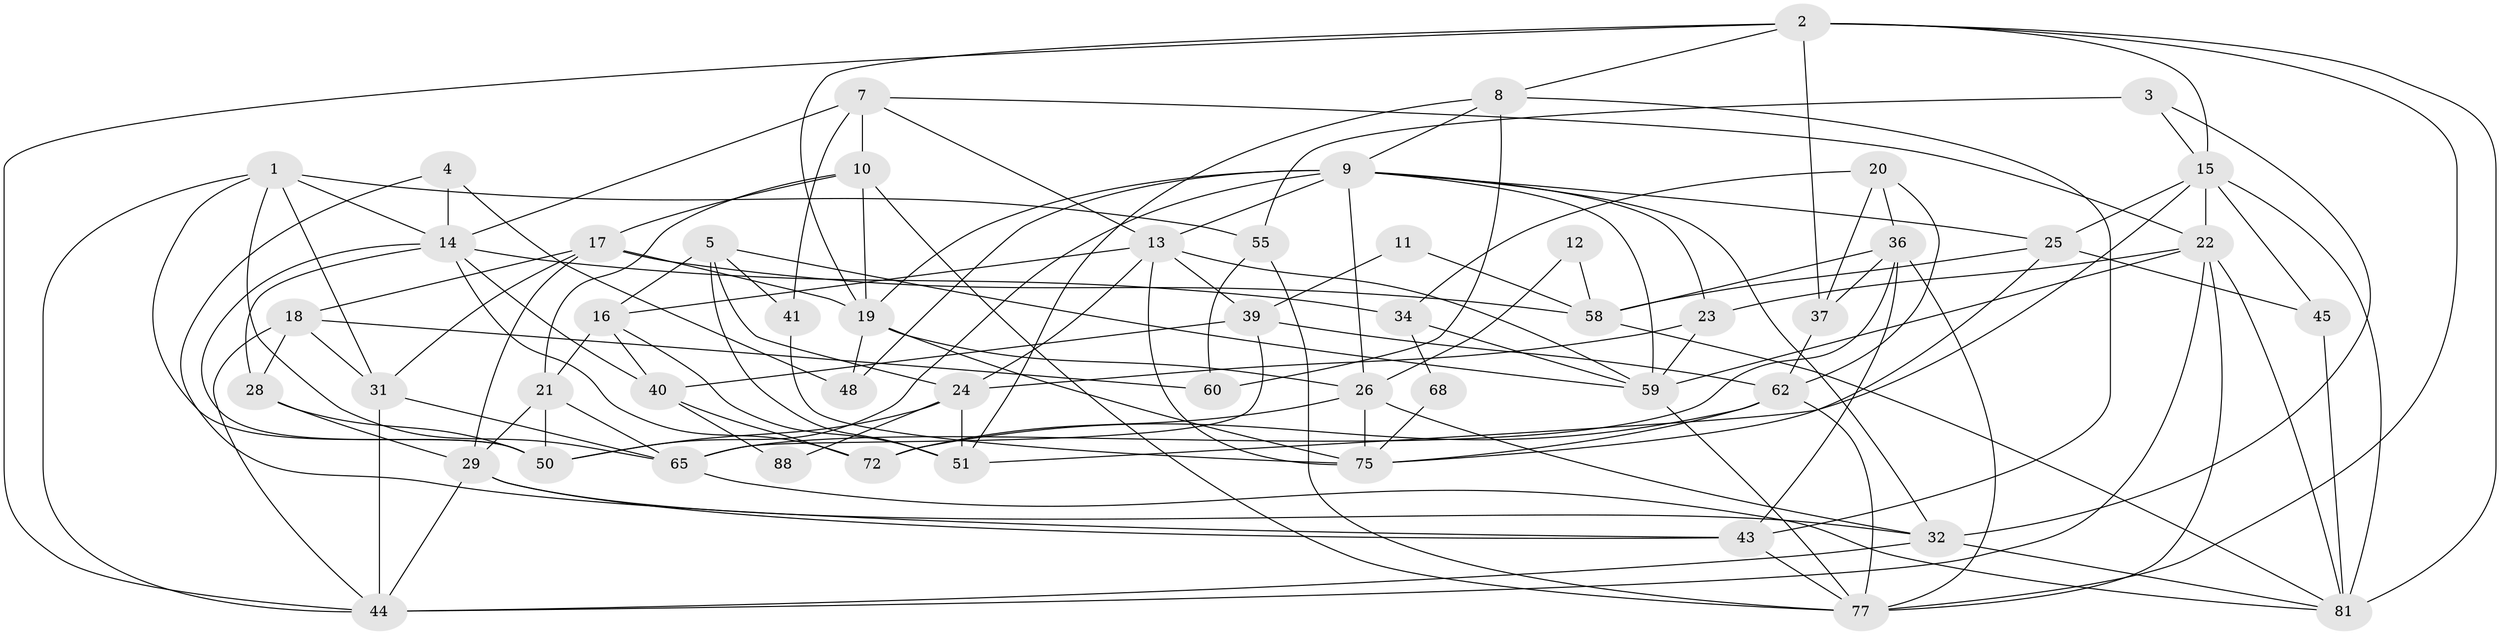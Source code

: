 // Generated by graph-tools (version 1.1) at 2025/52/02/27/25 19:52:02]
// undirected, 53 vertices, 137 edges
graph export_dot {
graph [start="1"]
  node [color=gray90,style=filled];
  1 [super="+6"];
  2 [super="+49"];
  3;
  4 [super="+63"];
  5;
  7 [super="+66"];
  8 [super="+38"];
  9 [super="+54"];
  10 [super="+52"];
  11;
  12;
  13 [super="+33"];
  14 [super="+64"];
  15 [super="+57"];
  16 [super="+53"];
  17 [super="+42"];
  18 [super="+56"];
  19 [super="+35"];
  20 [super="+47"];
  21 [super="+73"];
  22 [super="+76"];
  23 [super="+78"];
  24 [super="+82"];
  25 [super="+30"];
  26 [super="+27"];
  28;
  29 [super="+71"];
  31;
  32 [super="+79"];
  34;
  36 [super="+61"];
  37;
  39 [super="+46"];
  40;
  41 [super="+70"];
  43 [super="+80"];
  44 [super="+69"];
  45;
  48;
  50 [super="+74"];
  51;
  55;
  58 [super="+87"];
  59 [super="+90"];
  60 [super="+67"];
  62 [super="+86"];
  65 [super="+85"];
  68;
  72;
  75 [super="+83"];
  77 [super="+89"];
  81 [super="+84"];
  88;
  1 -- 65;
  1 -- 44;
  1 -- 31;
  1 -- 55;
  1 -- 50;
  1 -- 14;
  2 -- 77;
  2 -- 44;
  2 -- 15;
  2 -- 81;
  2 -- 19;
  2 -- 37;
  2 -- 8;
  3 -- 15;
  3 -- 55;
  3 -- 32;
  4 -- 48;
  4 -- 43;
  4 -- 14;
  5 -- 41;
  5 -- 51;
  5 -- 16;
  5 -- 59;
  5 -- 24;
  7 -- 10;
  7 -- 22;
  7 -- 14 [weight=2];
  7 -- 13;
  7 -- 41;
  8 -- 51;
  8 -- 43;
  8 -- 9;
  8 -- 60;
  9 -- 25;
  9 -- 48;
  9 -- 26 [weight=2];
  9 -- 19;
  9 -- 23;
  9 -- 50;
  9 -- 32;
  9 -- 13;
  9 -- 59;
  10 -- 17;
  10 -- 19;
  10 -- 21;
  10 -- 77;
  11 -- 58;
  11 -- 39;
  12 -- 26;
  12 -- 58;
  13 -- 24;
  13 -- 59;
  13 -- 16;
  13 -- 39;
  13 -- 75;
  14 -- 50;
  14 -- 28;
  14 -- 34;
  14 -- 72;
  14 -- 40;
  15 -- 81 [weight=2];
  15 -- 51;
  15 -- 45;
  15 -- 25;
  15 -- 22;
  16 -- 21;
  16 -- 51;
  16 -- 40;
  17 -- 19 [weight=2];
  17 -- 31;
  17 -- 18;
  17 -- 29;
  17 -- 58;
  18 -- 31;
  18 -- 44;
  18 -- 60;
  18 -- 28;
  19 -- 48;
  19 -- 75;
  19 -- 26;
  20 -- 36;
  20 -- 37;
  20 -- 34;
  20 -- 62;
  21 -- 29;
  21 -- 65;
  21 -- 50 [weight=2];
  22 -- 81;
  22 -- 59;
  22 -- 77;
  22 -- 44;
  22 -- 23;
  23 -- 59;
  23 -- 24;
  24 -- 50;
  24 -- 51;
  24 -- 88;
  25 -- 58;
  25 -- 45;
  25 -- 75;
  26 -- 72;
  26 -- 32;
  26 -- 75;
  28 -- 29;
  28 -- 50;
  29 -- 43;
  29 -- 32;
  29 -- 44;
  31 -- 65;
  31 -- 44;
  32 -- 44;
  32 -- 81;
  34 -- 68;
  34 -- 59;
  36 -- 37;
  36 -- 65;
  36 -- 58;
  36 -- 77;
  36 -- 43;
  37 -- 62;
  39 -- 40;
  39 -- 65;
  39 -- 62;
  40 -- 72;
  40 -- 88;
  41 -- 75;
  43 -- 77;
  45 -- 81;
  55 -- 77;
  55 -- 60;
  58 -- 81;
  59 -- 77;
  62 -- 75;
  62 -- 72;
  62 -- 77;
  65 -- 81;
  68 -- 75;
}
